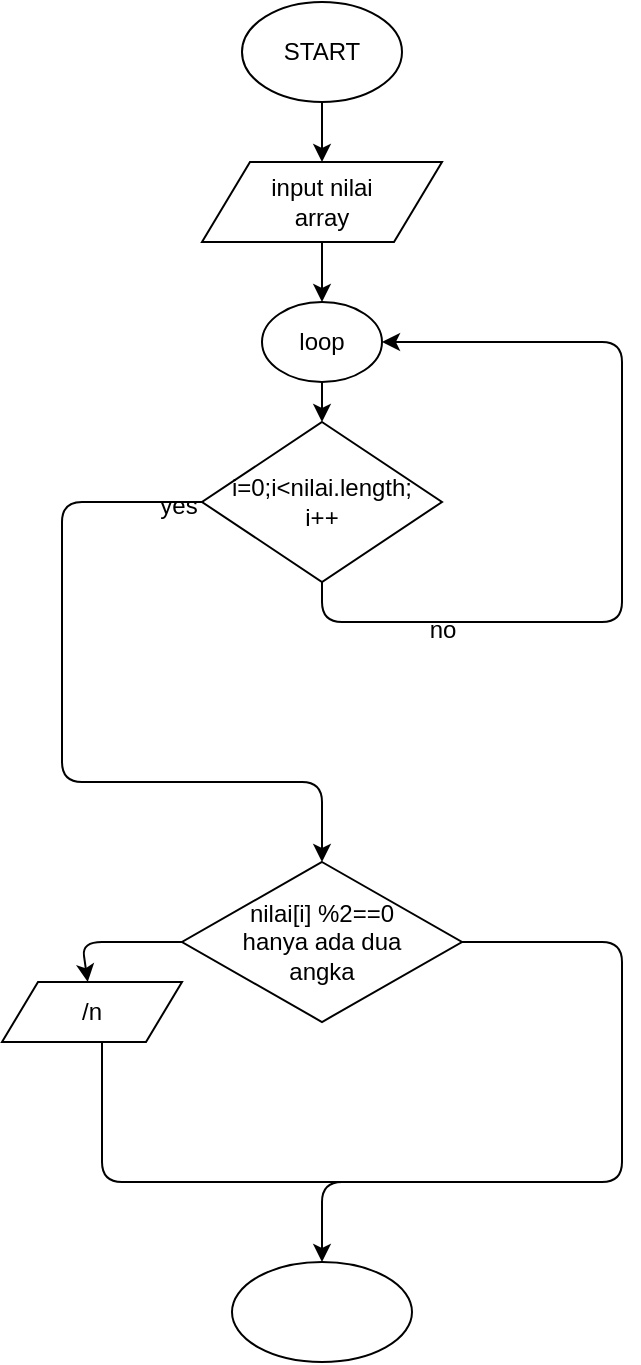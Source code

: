 <mxfile version="13.0.3" type="device"><diagram id="fbEfC1s_8nxfamrJ99fz" name="Halaman-1"><mxGraphModel dx="852" dy="494" grid="1" gridSize="10" guides="1" tooltips="1" connect="1" arrows="1" fold="1" page="1" pageScale="1" pageWidth="850" pageHeight="1100" math="0" shadow="0"><root><mxCell id="0"/><mxCell id="1" parent="0"/><mxCell id="HjNJNQiQIFp0p-euofeC-1" value="START" style="ellipse;whiteSpace=wrap;html=1;" vertex="1" parent="1"><mxGeometry x="400" y="50" width="80" height="50" as="geometry"/></mxCell><mxCell id="HjNJNQiQIFp0p-euofeC-2" value="" style="endArrow=classic;html=1;exitX=0.5;exitY=1;exitDx=0;exitDy=0;" edge="1" parent="1" source="HjNJNQiQIFp0p-euofeC-1" target="HjNJNQiQIFp0p-euofeC-3"><mxGeometry width="50" height="50" relative="1" as="geometry"><mxPoint x="400" y="280" as="sourcePoint"/><mxPoint x="440" y="140" as="targetPoint"/></mxGeometry></mxCell><mxCell id="HjNJNQiQIFp0p-euofeC-3" value="input nilai&lt;br&gt;array" style="shape=parallelogram;perimeter=parallelogramPerimeter;whiteSpace=wrap;html=1;" vertex="1" parent="1"><mxGeometry x="380" y="130" width="120" height="40" as="geometry"/></mxCell><mxCell id="HjNJNQiQIFp0p-euofeC-4" value="" style="endArrow=classic;html=1;exitX=0.5;exitY=1;exitDx=0;exitDy=0;" edge="1" parent="1" source="HjNJNQiQIFp0p-euofeC-3" target="HjNJNQiQIFp0p-euofeC-5"><mxGeometry width="50" height="50" relative="1" as="geometry"><mxPoint x="400" y="280" as="sourcePoint"/><mxPoint x="440" y="200" as="targetPoint"/></mxGeometry></mxCell><mxCell id="HjNJNQiQIFp0p-euofeC-5" value="loop" style="ellipse;whiteSpace=wrap;html=1;" vertex="1" parent="1"><mxGeometry x="410" y="200" width="60" height="40" as="geometry"/></mxCell><mxCell id="HjNJNQiQIFp0p-euofeC-6" value="" style="endArrow=classic;html=1;exitX=0.5;exitY=1;exitDx=0;exitDy=0;" edge="1" parent="1" source="HjNJNQiQIFp0p-euofeC-5" target="HjNJNQiQIFp0p-euofeC-7"><mxGeometry width="50" height="50" relative="1" as="geometry"><mxPoint x="390" y="280" as="sourcePoint"/><mxPoint x="440" y="280" as="targetPoint"/></mxGeometry></mxCell><mxCell id="HjNJNQiQIFp0p-euofeC-7" value="i=0;i&amp;lt;nilai.length;&lt;br&gt;i++" style="rhombus;whiteSpace=wrap;html=1;" vertex="1" parent="1"><mxGeometry x="380" y="260" width="120" height="80" as="geometry"/></mxCell><mxCell id="HjNJNQiQIFp0p-euofeC-8" value="" style="endArrow=classic;html=1;exitX=0.5;exitY=1;exitDx=0;exitDy=0;entryX=1;entryY=0.5;entryDx=0;entryDy=0;" edge="1" parent="1" source="HjNJNQiQIFp0p-euofeC-7" target="HjNJNQiQIFp0p-euofeC-5"><mxGeometry width="50" height="50" relative="1" as="geometry"><mxPoint x="420" y="410" as="sourcePoint"/><mxPoint x="500" y="220" as="targetPoint"/><Array as="points"><mxPoint x="440" y="360"/><mxPoint x="590" y="360"/><mxPoint x="590" y="220"/></Array></mxGeometry></mxCell><mxCell id="HjNJNQiQIFp0p-euofeC-10" value="no" style="text;html=1;align=center;verticalAlign=middle;resizable=0;points=[];autosize=1;" vertex="1" parent="1"><mxGeometry x="485" y="354" width="30" height="20" as="geometry"/></mxCell><mxCell id="HjNJNQiQIFp0p-euofeC-11" value="" style="endArrow=classic;html=1;exitX=0;exitY=0.5;exitDx=0;exitDy=0;" edge="1" parent="1" source="HjNJNQiQIFp0p-euofeC-7"><mxGeometry width="50" height="50" relative="1" as="geometry"><mxPoint x="250" y="374" as="sourcePoint"/><mxPoint x="440" y="480" as="targetPoint"/><Array as="points"><mxPoint x="310" y="300"/><mxPoint x="310" y="440"/><mxPoint x="440" y="440"/></Array></mxGeometry></mxCell><mxCell id="HjNJNQiQIFp0p-euofeC-12" value="nilai[i] %2==0&lt;br&gt;hanya ada dua&lt;br&gt;angka" style="rhombus;whiteSpace=wrap;html=1;" vertex="1" parent="1"><mxGeometry x="370" y="480" width="140" height="80" as="geometry"/></mxCell><mxCell id="HjNJNQiQIFp0p-euofeC-13" value="" style="endArrow=classic;html=1;exitX=1;exitY=0.5;exitDx=0;exitDy=0;" edge="1" parent="1" source="HjNJNQiQIFp0p-euofeC-12"><mxGeometry width="50" height="50" relative="1" as="geometry"><mxPoint x="580" y="560" as="sourcePoint"/><mxPoint x="440" y="680" as="targetPoint"/><Array as="points"><mxPoint x="590" y="520"/><mxPoint x="590" y="640"/><mxPoint x="440" y="640"/></Array></mxGeometry></mxCell><mxCell id="HjNJNQiQIFp0p-euofeC-14" value="" style="endArrow=classic;html=1;exitX=0;exitY=0.5;exitDx=0;exitDy=0;" edge="1" parent="1" source="HjNJNQiQIFp0p-euofeC-12" target="HjNJNQiQIFp0p-euofeC-15"><mxGeometry width="50" height="50" relative="1" as="geometry"><mxPoint x="270" y="540" as="sourcePoint"/><mxPoint x="320" y="560" as="targetPoint"/><Array as="points"><mxPoint x="320" y="520"/></Array></mxGeometry></mxCell><mxCell id="HjNJNQiQIFp0p-euofeC-15" value="/n" style="shape=parallelogram;perimeter=parallelogramPerimeter;whiteSpace=wrap;html=1;" vertex="1" parent="1"><mxGeometry x="280" y="540" width="90" height="30" as="geometry"/></mxCell><mxCell id="HjNJNQiQIFp0p-euofeC-16" value="" style="endArrow=none;html=1;" edge="1" parent="1"><mxGeometry width="50" height="50" relative="1" as="geometry"><mxPoint x="450" y="640" as="sourcePoint"/><mxPoint x="330" y="570" as="targetPoint"/><Array as="points"><mxPoint x="330" y="640"/></Array></mxGeometry></mxCell><mxCell id="HjNJNQiQIFp0p-euofeC-17" value="yes" style="text;html=1;align=center;verticalAlign=middle;resizable=0;points=[];autosize=1;" vertex="1" parent="1"><mxGeometry x="353" y="292" width="30" height="20" as="geometry"/></mxCell><mxCell id="HjNJNQiQIFp0p-euofeC-18" value="" style="ellipse;whiteSpace=wrap;html=1;" vertex="1" parent="1"><mxGeometry x="395" y="680" width="90" height="50" as="geometry"/></mxCell></root></mxGraphModel></diagram></mxfile>